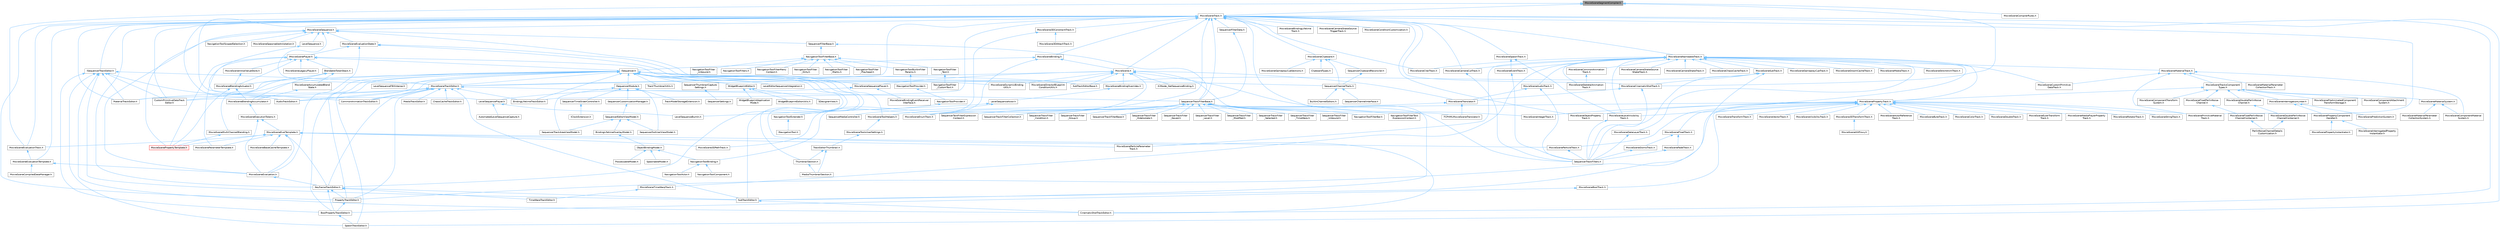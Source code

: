 digraph "MovieSceneSegmentCompiler.h"
{
 // INTERACTIVE_SVG=YES
 // LATEX_PDF_SIZE
  bgcolor="transparent";
  edge [fontname=Helvetica,fontsize=10,labelfontname=Helvetica,labelfontsize=10];
  node [fontname=Helvetica,fontsize=10,shape=box,height=0.2,width=0.4];
  Node1 [id="Node000001",label="MovieSceneSegmentCompiler.h",height=0.2,width=0.4,color="gray40", fillcolor="grey60", style="filled", fontcolor="black",tooltip=" "];
  Node1 -> Node2 [id="edge1_Node000001_Node000002",dir="back",color="steelblue1",style="solid",tooltip=" "];
  Node2 [id="Node000002",label="MovieSceneCinematicShotTrack.h",height=0.2,width=0.4,color="grey40", fillcolor="white", style="filled",URL="$d6/d21/MovieSceneCinematicShotTrack_8h.html",tooltip=" "];
  Node2 -> Node3 [id="edge2_Node000002_Node000003",dir="back",color="steelblue1",style="solid",tooltip=" "];
  Node3 [id="Node000003",label="MovieSceneTranslator.h",height=0.2,width=0.4,color="grey40", fillcolor="white", style="filled",URL="$d2/d49/MovieSceneTranslator_8h.html",tooltip=" "];
  Node3 -> Node4 [id="edge3_Node000003_Node000004",dir="back",color="steelblue1",style="solid",tooltip=" "];
  Node4 [id="Node000004",label="FCPXMLMovieSceneTranslator.h",height=0.2,width=0.4,color="grey40", fillcolor="white", style="filled",URL="$d2/d93/FCPXMLMovieSceneTranslator_8h.html",tooltip=" "];
  Node3 -> Node5 [id="edge4_Node000003_Node000005",dir="back",color="steelblue1",style="solid",tooltip=" "];
  Node5 [id="Node000005",label="MovieSceneToolHelpers.h",height=0.2,width=0.4,color="grey40", fillcolor="white", style="filled",URL="$d4/d0e/MovieSceneToolHelpers_8h.html",tooltip=" "];
  Node5 -> Node6 [id="edge5_Node000005_Node000006",dir="back",color="steelblue1",style="solid",tooltip=" "];
  Node6 [id="Node000006",label="MovieSceneToolsUserSettings.h",height=0.2,width=0.4,color="grey40", fillcolor="white", style="filled",URL="$d5/dab/MovieSceneToolsUserSettings_8h.html",tooltip=" "];
  Node6 -> Node7 [id="edge6_Node000006_Node000007",dir="back",color="steelblue1",style="solid",tooltip=" "];
  Node7 [id="Node000007",label="TrackEditorThumbnail.h",height=0.2,width=0.4,color="grey40", fillcolor="white", style="filled",URL="$d6/d44/TrackEditorThumbnail_8h.html",tooltip=" "];
  Node7 -> Node8 [id="edge7_Node000007_Node000008",dir="back",color="steelblue1",style="solid",tooltip=" "];
  Node8 [id="Node000008",label="MediaThumbnailSection.h",height=0.2,width=0.4,color="grey40", fillcolor="white", style="filled",URL="$d8/dfe/MediaThumbnailSection_8h.html",tooltip=" "];
  Node7 -> Node9 [id="edge8_Node000007_Node000009",dir="back",color="steelblue1",style="solid",tooltip=" "];
  Node9 [id="Node000009",label="ThumbnailSection.h",height=0.2,width=0.4,color="grey40", fillcolor="white", style="filled",URL="$de/daf/ThumbnailSection_8h.html",tooltip=" "];
  Node9 -> Node8 [id="edge9_Node000009_Node000008",dir="back",color="steelblue1",style="solid",tooltip=" "];
  Node2 -> Node10 [id="edge10_Node000002_Node000010",dir="back",color="steelblue1",style="solid",tooltip=" "];
  Node10 [id="Node000010",label="SequencerTrackFilters.h",height=0.2,width=0.4,color="grey40", fillcolor="white", style="filled",URL="$df/d72/SequencerTrackFilters_8h.html",tooltip=" "];
  Node1 -> Node11 [id="edge11_Node000001_Node000011",dir="back",color="steelblue1",style="solid",tooltip=" "];
  Node11 [id="Node000011",label="MovieSceneCompilerRules.h",height=0.2,width=0.4,color="grey40", fillcolor="white", style="filled",URL="$d0/d54/MovieSceneCompilerRules_8h.html",tooltip=" "];
  Node1 -> Node12 [id="edge12_Node000001_Node000012",dir="back",color="steelblue1",style="solid",tooltip=" "];
  Node12 [id="Node000012",label="MovieSceneEvaluationTrack.h",height=0.2,width=0.4,color="grey40", fillcolor="white", style="filled",URL="$d1/de1/MovieSceneEvaluationTrack_8h.html",tooltip=" "];
  Node12 -> Node13 [id="edge13_Node000012_Node000013",dir="back",color="steelblue1",style="solid",tooltip=" "];
  Node13 [id="Node000013",label="MovieSceneEvaluationTemplate.h",height=0.2,width=0.4,color="grey40", fillcolor="white", style="filled",URL="$d9/d34/MovieSceneEvaluationTemplate_8h.html",tooltip=" "];
  Node13 -> Node14 [id="edge14_Node000013_Node000014",dir="back",color="steelblue1",style="solid",tooltip=" "];
  Node14 [id="Node000014",label="MovieSceneCompiledDataManager.h",height=0.2,width=0.4,color="grey40", fillcolor="white", style="filled",URL="$d7/d59/MovieSceneCompiledDataManager_8h.html",tooltip=" "];
  Node13 -> Node15 [id="edge15_Node000013_Node000015",dir="back",color="steelblue1",style="solid",tooltip=" "];
  Node15 [id="Node000015",label="MovieSceneEvaluation.h",height=0.2,width=0.4,color="grey40", fillcolor="white", style="filled",URL="$dc/ded/MovieSceneEvaluation_8h.html",tooltip=" "];
  Node15 -> Node16 [id="edge16_Node000015_Node000016",dir="back",color="steelblue1",style="solid",tooltip=" "];
  Node16 [id="Node000016",label="KeyframeTrackEditor.h",height=0.2,width=0.4,color="grey40", fillcolor="white", style="filled",URL="$dd/d47/KeyframeTrackEditor_8h.html",tooltip=" "];
  Node16 -> Node17 [id="edge17_Node000016_Node000017",dir="back",color="steelblue1",style="solid",tooltip=" "];
  Node17 [id="Node000017",label="BoolPropertyTrackEditor.h",height=0.2,width=0.4,color="grey40", fillcolor="white", style="filled",URL="$db/d07/BoolPropertyTrackEditor_8h.html",tooltip=" "];
  Node17 -> Node18 [id="edge18_Node000017_Node000018",dir="back",color="steelblue1",style="solid",tooltip=" "];
  Node18 [id="Node000018",label="SpawnTrackEditor.h",height=0.2,width=0.4,color="grey40", fillcolor="white", style="filled",URL="$d5/dac/SpawnTrackEditor_8h.html",tooltip=" "];
  Node16 -> Node19 [id="edge19_Node000016_Node000019",dir="back",color="steelblue1",style="solid",tooltip=" "];
  Node19 [id="Node000019",label="PropertyTrackEditor.h",height=0.2,width=0.4,color="grey40", fillcolor="white", style="filled",URL="$da/d9a/PropertyTrackEditor_8h.html",tooltip=" "];
  Node19 -> Node17 [id="edge20_Node000019_Node000017",dir="back",color="steelblue1",style="solid",tooltip=" "];
  Node16 -> Node20 [id="edge21_Node000016_Node000020",dir="back",color="steelblue1",style="solid",tooltip=" "];
  Node20 [id="Node000020",label="SubTrackEditor.h",height=0.2,width=0.4,color="grey40", fillcolor="white", style="filled",URL="$d8/d5b/SubTrackEditor_8h.html",tooltip=" "];
  Node20 -> Node21 [id="edge22_Node000020_Node000021",dir="back",color="steelblue1",style="solid",tooltip=" "];
  Node21 [id="Node000021",label="CinematicShotTrackEditor.h",height=0.2,width=0.4,color="grey40", fillcolor="white", style="filled",URL="$d3/d0c/CinematicShotTrackEditor_8h.html",tooltip=" "];
  Node16 -> Node22 [id="edge23_Node000016_Node000022",dir="back",color="steelblue1",style="solid",tooltip=" "];
  Node22 [id="Node000022",label="TimeWarpTrackEditor.h",height=0.2,width=0.4,color="grey40", fillcolor="white", style="filled",URL="$dc/d2e/TimeWarpTrackEditor_8h.html",tooltip=" "];
  Node1 -> Node23 [id="edge24_Node000001_Node000023",dir="back",color="steelblue1",style="solid",tooltip=" "];
  Node23 [id="Node000023",label="MovieSceneTrack.h",height=0.2,width=0.4,color="grey40", fillcolor="white", style="filled",URL="$d6/db2/MovieSceneTrack_8h.html",tooltip=" "];
  Node23 -> Node24 [id="edge25_Node000023_Node000024",dir="back",color="steelblue1",style="solid",tooltip=" "];
  Node24 [id="Node000024",label="AudioTrackEditor.h",height=0.2,width=0.4,color="grey40", fillcolor="white", style="filled",URL="$dd/d96/AudioTrackEditor_8h.html",tooltip=" "];
  Node23 -> Node25 [id="edge26_Node000023_Node000025",dir="back",color="steelblue1",style="solid",tooltip=" "];
  Node25 [id="Node000025",label="BindingLifetimeTrackEditor.h",height=0.2,width=0.4,color="grey40", fillcolor="white", style="filled",URL="$db/d3c/BindingLifetimeTrackEditor_8h.html",tooltip=" "];
  Node23 -> Node21 [id="edge27_Node000023_Node000021",dir="back",color="steelblue1",style="solid",tooltip=" "];
  Node23 -> Node26 [id="edge28_Node000023_Node000026",dir="back",color="steelblue1",style="solid",tooltip=" "];
  Node26 [id="Node000026",label="CommonAnimationTrackEditor.h",height=0.2,width=0.4,color="grey40", fillcolor="white", style="filled",URL="$d9/d6e/CommonAnimationTrackEditor_8h.html",tooltip=" "];
  Node23 -> Node27 [id="edge29_Node000023_Node000027",dir="back",color="steelblue1",style="solid",tooltip=" "];
  Node27 [id="Node000027",label="CustomPrimitiveDataTrack\lEditor.h",height=0.2,width=0.4,color="grey40", fillcolor="white", style="filled",URL="$dc/d8f/CustomPrimitiveDataTrackEditor_8h.html",tooltip=" "];
  Node23 -> Node28 [id="edge30_Node000023_Node000028",dir="back",color="steelblue1",style="solid",tooltip=" "];
  Node28 [id="Node000028",label="ISequencerTrackEditor.h",height=0.2,width=0.4,color="grey40", fillcolor="white", style="filled",URL="$df/dca/ISequencerTrackEditor_8h.html",tooltip=" "];
  Node28 -> Node24 [id="edge31_Node000028_Node000024",dir="back",color="steelblue1",style="solid",tooltip=" "];
  Node28 -> Node17 [id="edge32_Node000028_Node000017",dir="back",color="steelblue1",style="solid",tooltip=" "];
  Node28 -> Node21 [id="edge33_Node000028_Node000021",dir="back",color="steelblue1",style="solid",tooltip=" "];
  Node28 -> Node27 [id="edge34_Node000028_Node000027",dir="back",color="steelblue1",style="solid",tooltip=" "];
  Node28 -> Node29 [id="edge35_Node000028_Node000029",dir="back",color="steelblue1",style="solid",tooltip=" "];
  Node29 [id="Node000029",label="MaterialTrackEditor.h",height=0.2,width=0.4,color="grey40", fillcolor="white", style="filled",URL="$d1/d9f/MaterialTrackEditor_8h.html",tooltip=" "];
  Node28 -> Node30 [id="edge36_Node000028_Node000030",dir="back",color="steelblue1",style="solid",tooltip=" "];
  Node30 [id="Node000030",label="MovieSceneTrackEditor.h",height=0.2,width=0.4,color="grey40", fillcolor="white", style="filled",URL="$db/d6c/MovieSceneTrackEditor_8h.html",tooltip=" "];
  Node30 -> Node24 [id="edge37_Node000030_Node000024",dir="back",color="steelblue1",style="solid",tooltip=" "];
  Node30 -> Node25 [id="edge38_Node000030_Node000025",dir="back",color="steelblue1",style="solid",tooltip=" "];
  Node30 -> Node31 [id="edge39_Node000030_Node000031",dir="back",color="steelblue1",style="solid",tooltip=" "];
  Node31 [id="Node000031",label="ChaosCacheTrackEditor.h",height=0.2,width=0.4,color="grey40", fillcolor="white", style="filled",URL="$db/d36/ChaosCacheTrackEditor_8h.html",tooltip=" "];
  Node30 -> Node26 [id="edge40_Node000030_Node000026",dir="back",color="steelblue1",style="solid",tooltip=" "];
  Node30 -> Node27 [id="edge41_Node000030_Node000027",dir="back",color="steelblue1",style="solid",tooltip=" "];
  Node30 -> Node16 [id="edge42_Node000030_Node000016",dir="back",color="steelblue1",style="solid",tooltip=" "];
  Node30 -> Node29 [id="edge43_Node000030_Node000029",dir="back",color="steelblue1",style="solid",tooltip=" "];
  Node30 -> Node32 [id="edge44_Node000030_Node000032",dir="back",color="steelblue1",style="solid",tooltip=" "];
  Node32 [id="Node000032",label="MediaTrackEditor.h",height=0.2,width=0.4,color="grey40", fillcolor="white", style="filled",URL="$d0/d41/MediaTrackEditor_8h.html",tooltip=" "];
  Node30 -> Node19 [id="edge45_Node000030_Node000019",dir="back",color="steelblue1",style="solid",tooltip=" "];
  Node30 -> Node33 [id="edge46_Node000030_Node000033",dir="back",color="steelblue1",style="solid",tooltip=" "];
  Node33 [id="Node000033",label="SequencerTrackFilterBase.h",height=0.2,width=0.4,color="grey40", fillcolor="white", style="filled",URL="$d8/def/Filters_2SequencerTrackFilterBase_8h.html",tooltip=" "];
  Node33 -> Node34 [id="edge47_Node000033_Node000034",dir="back",color="steelblue1",style="solid",tooltip=" "];
  Node34 [id="Node000034",label="NavigationToolFilterBar.h",height=0.2,width=0.4,color="grey40", fillcolor="white", style="filled",URL="$df/d14/NavigationToolFilterBar_8h.html",tooltip=" "];
  Node33 -> Node35 [id="edge48_Node000033_Node000035",dir="back",color="steelblue1",style="solid",tooltip=" "];
  Node35 [id="Node000035",label="NavigationToolFilterText\lExpressionContext.h",height=0.2,width=0.4,color="grey40", fillcolor="white", style="filled",URL="$d8/dd2/NavigationToolFilterTextExpressionContext_8h.html",tooltip=" "];
  Node33 -> Node36 [id="edge49_Node000033_Node000036",dir="back",color="steelblue1",style="solid",tooltip=" "];
  Node36 [id="Node000036",label="SequencerTextFilterExpression\lContext.h",height=0.2,width=0.4,color="grey40", fillcolor="white", style="filled",URL="$d0/d9f/SequencerTextFilterExpressionContext_8h.html",tooltip=" "];
  Node33 -> Node37 [id="edge50_Node000033_Node000037",dir="back",color="steelblue1",style="solid",tooltip=" "];
  Node37 [id="Node000037",label="SequencerTrackFilterBase.h",height=0.2,width=0.4,color="grey40", fillcolor="white", style="filled",URL="$d8/d4d/SequencerTrackFilterBase_8h.html",tooltip=" "];
  Node33 -> Node38 [id="edge51_Node000033_Node000038",dir="back",color="steelblue1",style="solid",tooltip=" "];
  Node38 [id="Node000038",label="SequencerTrackFilterCollection.h",height=0.2,width=0.4,color="grey40", fillcolor="white", style="filled",URL="$d8/de2/SequencerTrackFilterCollection_8h.html",tooltip=" "];
  Node33 -> Node39 [id="edge52_Node000033_Node000039",dir="back",color="steelblue1",style="solid",tooltip=" "];
  Node39 [id="Node000039",label="SequencerTrackFilter\l_Condition.h",height=0.2,width=0.4,color="grey40", fillcolor="white", style="filled",URL="$df/d17/SequencerTrackFilter__Condition_8h.html",tooltip=" "];
  Node33 -> Node40 [id="edge53_Node000033_Node000040",dir="back",color="steelblue1",style="solid",tooltip=" "];
  Node40 [id="Node000040",label="SequencerTrackFilter\l_Group.h",height=0.2,width=0.4,color="grey40", fillcolor="white", style="filled",URL="$da/dea/SequencerTrackFilter__Group_8h.html",tooltip=" "];
  Node33 -> Node41 [id="edge54_Node000033_Node000041",dir="back",color="steelblue1",style="solid",tooltip=" "];
  Node41 [id="Node000041",label="SequencerTrackFilter\l_HideIsolate.h",height=0.2,width=0.4,color="grey40", fillcolor="white", style="filled",URL="$d3/d55/SequencerTrackFilter__HideIsolate_8h.html",tooltip=" "];
  Node33 -> Node42 [id="edge55_Node000033_Node000042",dir="back",color="steelblue1",style="solid",tooltip=" "];
  Node42 [id="Node000042",label="SequencerTrackFilter\l_Keyed.h",height=0.2,width=0.4,color="grey40", fillcolor="white", style="filled",URL="$d4/d2d/SequencerTrackFilter__Keyed_8h.html",tooltip=" "];
  Node33 -> Node43 [id="edge56_Node000033_Node000043",dir="back",color="steelblue1",style="solid",tooltip=" "];
  Node43 [id="Node000043",label="SequencerTrackFilter\l_Level.h",height=0.2,width=0.4,color="grey40", fillcolor="white", style="filled",URL="$d2/d6c/SequencerTrackFilter__Level_8h.html",tooltip=" "];
  Node33 -> Node44 [id="edge57_Node000033_Node000044",dir="back",color="steelblue1",style="solid",tooltip=" "];
  Node44 [id="Node000044",label="SequencerTrackFilter\l_Modified.h",height=0.2,width=0.4,color="grey40", fillcolor="white", style="filled",URL="$d0/dd9/SequencerTrackFilter__Modified_8h.html",tooltip=" "];
  Node33 -> Node45 [id="edge58_Node000033_Node000045",dir="back",color="steelblue1",style="solid",tooltip=" "];
  Node45 [id="Node000045",label="SequencerTrackFilter\l_Selected.h",height=0.2,width=0.4,color="grey40", fillcolor="white", style="filled",URL="$dc/d54/SequencerTrackFilter__Selected_8h.html",tooltip=" "];
  Node33 -> Node46 [id="edge59_Node000033_Node000046",dir="back",color="steelblue1",style="solid",tooltip=" "];
  Node46 [id="Node000046",label="SequencerTrackFilter\l_TimeWarp.h",height=0.2,width=0.4,color="grey40", fillcolor="white", style="filled",URL="$d6/dd0/SequencerTrackFilter__TimeWarp_8h.html",tooltip=" "];
  Node33 -> Node47 [id="edge60_Node000033_Node000047",dir="back",color="steelblue1",style="solid",tooltip=" "];
  Node47 [id="Node000047",label="SequencerTrackFilter\l_Unbound.h",height=0.2,width=0.4,color="grey40", fillcolor="white", style="filled",URL="$d0/dd1/SequencerTrackFilter__Unbound_8h.html",tooltip=" "];
  Node33 -> Node10 [id="edge61_Node000033_Node000010",dir="back",color="steelblue1",style="solid",tooltip=" "];
  Node30 -> Node20 [id="edge62_Node000030_Node000020",dir="back",color="steelblue1",style="solid",tooltip=" "];
  Node28 -> Node18 [id="edge63_Node000028_Node000018",dir="back",color="steelblue1",style="solid",tooltip=" "];
  Node28 -> Node20 [id="edge64_Node000028_Node000020",dir="back",color="steelblue1",style="solid",tooltip=" "];
  Node23 -> Node16 [id="edge65_Node000023_Node000016",dir="back",color="steelblue1",style="solid",tooltip=" "];
  Node23 -> Node29 [id="edge66_Node000023_Node000029",dir="back",color="steelblue1",style="solid",tooltip=" "];
  Node23 -> Node48 [id="edge67_Node000023_Node000048",dir="back",color="steelblue1",style="solid",tooltip=" "];
  Node48 [id="Node000048",label="MovieScene.h",height=0.2,width=0.4,color="grey40", fillcolor="white", style="filled",URL="$df/da9/MovieScene_8h.html",tooltip=" "];
  Node48 -> Node4 [id="edge68_Node000048_Node000004",dir="back",color="steelblue1",style="solid",tooltip=" "];
  Node48 -> Node49 [id="edge69_Node000048_Node000049",dir="back",color="steelblue1",style="solid",tooltip=" "];
  Node49 [id="Node000049",label="K2Node_GetSequenceBinding.h",height=0.2,width=0.4,color="grey40", fillcolor="white", style="filled",URL="$dc/d62/K2Node__GetSequenceBinding_8h.html",tooltip=" "];
  Node48 -> Node50 [id="edge70_Node000048_Node000050",dir="back",color="steelblue1",style="solid",tooltip=" "];
  Node50 [id="Node000050",label="MovieSceneBindingOverrides.h",height=0.2,width=0.4,color="grey40", fillcolor="white", style="filled",URL="$d4/d8c/MovieSceneBindingOverrides_8h.html",tooltip=" "];
  Node50 -> Node51 [id="edge71_Node000050_Node000051",dir="back",color="steelblue1",style="solid",tooltip=" "];
  Node51 [id="Node000051",label="LevelSequenceActor.h",height=0.2,width=0.4,color="grey40", fillcolor="white", style="filled",URL="$dd/d4d/LevelSequenceActor_8h.html",tooltip=" "];
  Node51 -> Node52 [id="edge72_Node000051_Node000052",dir="back",color="steelblue1",style="solid",tooltip=" "];
  Node52 [id="Node000052",label="LevelSequenceBurnIn.h",height=0.2,width=0.4,color="grey40", fillcolor="white", style="filled",URL="$d2/d6b/LevelSequenceBurnIn_8h.html",tooltip=" "];
  Node51 -> Node53 [id="edge73_Node000051_Node000053",dir="back",color="steelblue1",style="solid",tooltip=" "];
  Node53 [id="Node000053",label="SequenceMediaController.h",height=0.2,width=0.4,color="grey40", fillcolor="white", style="filled",URL="$de/d88/SequenceMediaController_8h.html",tooltip=" "];
  Node48 -> Node54 [id="edge74_Node000048_Node000054",dir="back",color="steelblue1",style="solid",tooltip=" "];
  Node54 [id="Node000054",label="MovieSceneDirectorBlueprint\lConditionUtils.h",height=0.2,width=0.4,color="grey40", fillcolor="white", style="filled",URL="$d4/d8a/MovieSceneDirectorBlueprintConditionUtils_8h.html",tooltip=" "];
  Node48 -> Node55 [id="edge75_Node000048_Node000055",dir="back",color="steelblue1",style="solid",tooltip=" "];
  Node55 [id="Node000055",label="MovieSceneDynamicBinding\lUtils.h",height=0.2,width=0.4,color="grey40", fillcolor="white", style="filled",URL="$df/dce/MovieSceneDynamicBindingUtils_8h.html",tooltip=" "];
  Node48 -> Node56 [id="edge76_Node000048_Node000056",dir="back",color="steelblue1",style="solid",tooltip=" "];
  Node56 [id="Node000056",label="MovieSceneEnumTrack.h",height=0.2,width=0.4,color="grey40", fillcolor="white", style="filled",URL="$d6/d95/MovieSceneEnumTrack_8h.html",tooltip=" "];
  Node48 -> Node57 [id="edge77_Node000048_Node000057",dir="back",color="steelblue1",style="solid",tooltip=" "];
  Node57 [id="Node000057",label="MovieSceneIntegerTrack.h",height=0.2,width=0.4,color="grey40", fillcolor="white", style="filled",URL="$d9/d1a/MovieSceneIntegerTrack_8h.html",tooltip=" "];
  Node48 -> Node58 [id="edge78_Node000048_Node000058",dir="back",color="steelblue1",style="solid",tooltip=" "];
  Node58 [id="Node000058",label="MovieSceneSequencePlayer.h",height=0.2,width=0.4,color="grey40", fillcolor="white", style="filled",URL="$d3/d08/MovieSceneSequencePlayer_8h.html",tooltip=" "];
  Node58 -> Node59 [id="edge79_Node000058_Node000059",dir="back",color="steelblue1",style="solid",tooltip=" "];
  Node59 [id="Node000059",label="LevelSequencePlayer.h",height=0.2,width=0.4,color="grey40", fillcolor="white", style="filled",URL="$d0/d5e/LevelSequencePlayer_8h.html",tooltip=" "];
  Node59 -> Node60 [id="edge80_Node000059_Node000060",dir="back",color="steelblue1",style="solid",tooltip=" "];
  Node60 [id="Node000060",label="AutomatedLevelSequenceCapture.h",height=0.2,width=0.4,color="grey40", fillcolor="white", style="filled",URL="$d4/d3e/AutomatedLevelSequenceCapture_8h.html",tooltip=" "];
  Node59 -> Node52 [id="edge81_Node000059_Node000052",dir="back",color="steelblue1",style="solid",tooltip=" "];
  Node58 -> Node61 [id="edge82_Node000058_Node000061",dir="back",color="steelblue1",style="solid",tooltip=" "];
  Node61 [id="Node000061",label="MovieSceneBindingEventReceiver\lInterface.h",height=0.2,width=0.4,color="grey40", fillcolor="white", style="filled",URL="$df/d39/MovieSceneBindingEventReceiverInterface_8h.html",tooltip=" "];
  Node48 -> Node30 [id="edge83_Node000048_Node000030",dir="back",color="steelblue1",style="solid",tooltip=" "];
  Node48 -> Node3 [id="edge84_Node000048_Node000003",dir="back",color="steelblue1",style="solid",tooltip=" "];
  Node48 -> Node62 [id="edge85_Node000048_Node000062",dir="back",color="steelblue1",style="solid",tooltip=" "];
  Node62 [id="Node000062",label="SubTrackEditorBase.h",height=0.2,width=0.4,color="grey40", fillcolor="white", style="filled",URL="$db/d33/SubTrackEditorBase_8h.html",tooltip=" "];
  Node23 -> Node63 [id="edge86_Node000023_Node000063",dir="back",color="steelblue1",style="solid",tooltip=" "];
  Node63 [id="Node000063",label="MovieScene3DConstraintTrack.h",height=0.2,width=0.4,color="grey40", fillcolor="white", style="filled",URL="$d7/d73/MovieScene3DConstraintTrack_8h.html",tooltip=" "];
  Node63 -> Node64 [id="edge87_Node000063_Node000064",dir="back",color="steelblue1",style="solid",tooltip=" "];
  Node64 [id="Node000064",label="MovieScene3DAttachTrack.h",height=0.2,width=0.4,color="grey40", fillcolor="white", style="filled",URL="$d2/d53/MovieScene3DAttachTrack_8h.html",tooltip=" "];
  Node63 -> Node65 [id="edge88_Node000063_Node000065",dir="back",color="steelblue1",style="solid",tooltip=" "];
  Node65 [id="Node000065",label="MovieScene3DPathTrack.h",height=0.2,width=0.4,color="grey40", fillcolor="white", style="filled",URL="$d3/d57/MovieScene3DPathTrack_8h.html",tooltip=" "];
  Node23 -> Node66 [id="edge89_Node000023_Node000066",dir="back",color="steelblue1",style="solid",tooltip=" "];
  Node66 [id="Node000066",label="MovieSceneBinding.h",height=0.2,width=0.4,color="grey40", fillcolor="white", style="filled",URL="$db/dc8/MovieSceneBinding_8h.html",tooltip=" "];
  Node66 -> Node67 [id="edge90_Node000066_Node000067",dir="back",color="steelblue1",style="solid",tooltip=" "];
  Node67 [id="Node000067",label="ISequencer.h",height=0.2,width=0.4,color="grey40", fillcolor="white", style="filled",URL="$d7/d1d/ISequencer_8h.html",tooltip=" "];
  Node67 -> Node24 [id="edge91_Node000067_Node000024",dir="back",color="steelblue1",style="solid",tooltip=" "];
  Node67 -> Node25 [id="edge92_Node000067_Node000025",dir="back",color="steelblue1",style="solid",tooltip=" "];
  Node67 -> Node17 [id="edge93_Node000067_Node000017",dir="back",color="steelblue1",style="solid",tooltip=" "];
  Node67 -> Node21 [id="edge94_Node000067_Node000021",dir="back",color="steelblue1",style="solid",tooltip=" "];
  Node67 -> Node26 [id="edge95_Node000067_Node000026",dir="back",color="steelblue1",style="solid",tooltip=" "];
  Node67 -> Node27 [id="edge96_Node000067_Node000027",dir="back",color="steelblue1",style="solid",tooltip=" "];
  Node67 -> Node68 [id="edge97_Node000067_Node000068",dir="back",color="steelblue1",style="solid",tooltip=" "];
  Node68 [id="Node000068",label="ISequencerModule.h",height=0.2,width=0.4,color="grey40", fillcolor="white", style="filled",URL="$d7/d3b/ISequencerModule_8h.html",tooltip=" "];
  Node68 -> Node69 [id="edge98_Node000068_Node000069",dir="back",color="steelblue1",style="solid",tooltip=" "];
  Node69 [id="Node000069",label="SequencerCustomizationManager.h",height=0.2,width=0.4,color="grey40", fillcolor="white", style="filled",URL="$dd/dea/SequencerCustomizationManager_8h.html",tooltip=" "];
  Node69 -> Node70 [id="edge99_Node000069_Node000070",dir="back",color="steelblue1",style="solid",tooltip=" "];
  Node70 [id="Node000070",label="SequencerEditorViewModel.h",height=0.2,width=0.4,color="grey40", fillcolor="white", style="filled",URL="$da/d57/SequencerEditorViewModel_8h.html",tooltip=" "];
  Node70 -> Node71 [id="edge100_Node000070_Node000071",dir="back",color="steelblue1",style="solid",tooltip=" "];
  Node71 [id="Node000071",label="BindingLifetimeOverlayModel.h",height=0.2,width=0.4,color="grey40", fillcolor="white", style="filled",URL="$d2/d69/BindingLifetimeOverlayModel_8h.html",tooltip=" "];
  Node71 -> Node72 [id="edge101_Node000071_Node000072",dir="back",color="steelblue1",style="solid",tooltip=" "];
  Node72 [id="Node000072",label="ObjectBindingModel.h",height=0.2,width=0.4,color="grey40", fillcolor="white", style="filled",URL="$de/dbc/ObjectBindingModel_8h.html",tooltip=" "];
  Node72 -> Node73 [id="edge102_Node000072_Node000073",dir="back",color="steelblue1",style="solid",tooltip=" "];
  Node73 [id="Node000073",label="NavigationToolBinding.h",height=0.2,width=0.4,color="grey40", fillcolor="white", style="filled",URL="$d0/db5/NavigationToolBinding_8h.html",tooltip=" "];
  Node73 -> Node74 [id="edge103_Node000073_Node000074",dir="back",color="steelblue1",style="solid",tooltip=" "];
  Node74 [id="Node000074",label="NavigationToolActor.h",height=0.2,width=0.4,color="grey40", fillcolor="white", style="filled",URL="$d6/da8/NavigationToolActor_8h.html",tooltip=" "];
  Node73 -> Node75 [id="edge104_Node000073_Node000075",dir="back",color="steelblue1",style="solid",tooltip=" "];
  Node75 [id="Node000075",label="NavigationToolComponent.h",height=0.2,width=0.4,color="grey40", fillcolor="white", style="filled",URL="$d7/dfc/NavigationToolComponent_8h.html",tooltip=" "];
  Node72 -> Node76 [id="edge105_Node000072_Node000076",dir="back",color="steelblue1",style="solid",tooltip=" "];
  Node76 [id="Node000076",label="PossessableModel.h",height=0.2,width=0.4,color="grey40", fillcolor="white", style="filled",URL="$d5/d01/PossessableModel_8h.html",tooltip=" "];
  Node72 -> Node77 [id="edge106_Node000072_Node000077",dir="back",color="steelblue1",style="solid",tooltip=" "];
  Node77 [id="Node000077",label="SpawnableModel.h",height=0.2,width=0.4,color="grey40", fillcolor="white", style="filled",URL="$d0/dd5/SpawnableModel_8h.html",tooltip=" "];
  Node70 -> Node78 [id="edge107_Node000070_Node000078",dir="back",color="steelblue1",style="solid",tooltip=" "];
  Node78 [id="Node000078",label="SequencerOutlinerViewModel.h",height=0.2,width=0.4,color="grey40", fillcolor="white", style="filled",URL="$da/d12/SequencerOutlinerViewModel_8h.html",tooltip=" "];
  Node70 -> Node79 [id="edge108_Node000070_Node000079",dir="back",color="steelblue1",style="solid",tooltip=" "];
  Node79 [id="Node000079",label="SequencerTrackAreaViewModel.h",height=0.2,width=0.4,color="grey40", fillcolor="white", style="filled",URL="$d9/dd2/SequencerTrackAreaViewModel_8h.html",tooltip=" "];
  Node68 -> Node78 [id="edge109_Node000068_Node000078",dir="back",color="steelblue1",style="solid",tooltip=" "];
  Node68 -> Node80 [id="edge110_Node000068_Node000080",dir="back",color="steelblue1",style="solid",tooltip=" "];
  Node80 [id="Node000080",label="SequencerTimeSliderController.h",height=0.2,width=0.4,color="grey40", fillcolor="white", style="filled",URL="$d3/d54/SequencerTimeSliderController_8h.html",tooltip=" "];
  Node80 -> Node81 [id="edge111_Node000080_Node000081",dir="back",color="steelblue1",style="solid",tooltip=" "];
  Node81 [id="Node000081",label="IClockExtension.h",height=0.2,width=0.4,color="grey40", fillcolor="white", style="filled",URL="$d1/d52/IClockExtension_8h.html",tooltip=" "];
  Node68 -> Node79 [id="edge112_Node000068_Node000079",dir="back",color="steelblue1",style="solid",tooltip=" "];
  Node68 -> Node82 [id="edge113_Node000068_Node000082",dir="back",color="steelblue1",style="solid",tooltip=" "];
  Node82 [id="Node000082",label="TrackModelStorageExtension.h",height=0.2,width=0.4,color="grey40", fillcolor="white", style="filled",URL="$d8/d98/TrackModelStorageExtension_8h.html",tooltip=" "];
  Node67 -> Node16 [id="edge114_Node000067_Node000016",dir="back",color="steelblue1",style="solid",tooltip=" "];
  Node67 -> Node83 [id="edge115_Node000067_Node000083",dir="back",color="steelblue1",style="solid",tooltip=" "];
  Node83 [id="Node000083",label="LevelEditorSequencerIntegration.h",height=0.2,width=0.4,color="grey40", fillcolor="white", style="filled",URL="$d5/d15/LevelEditorSequencerIntegration_8h.html",tooltip=" "];
  Node67 -> Node84 [id="edge116_Node000067_Node000084",dir="back",color="steelblue1",style="solid",tooltip=" "];
  Node84 [id="Node000084",label="LevelSequenceFBXInterop.h",height=0.2,width=0.4,color="grey40", fillcolor="white", style="filled",URL="$d7/d4f/LevelSequenceFBXInterop_8h.html",tooltip=" "];
  Node67 -> Node29 [id="edge117_Node000067_Node000029",dir="back",color="steelblue1",style="solid",tooltip=" "];
  Node67 -> Node5 [id="edge118_Node000067_Node000005",dir="back",color="steelblue1",style="solid",tooltip=" "];
  Node67 -> Node30 [id="edge119_Node000067_Node000030",dir="back",color="steelblue1",style="solid",tooltip=" "];
  Node67 -> Node19 [id="edge120_Node000067_Node000019",dir="back",color="steelblue1",style="solid",tooltip=" "];
  Node67 -> Node85 [id="edge121_Node000067_Node000085",dir="back",color="steelblue1",style="solid",tooltip=" "];
  Node85 [id="Node000085",label="SequencerChannelTraits.h",height=0.2,width=0.4,color="grey40", fillcolor="white", style="filled",URL="$d6/db9/SequencerChannelTraits_8h.html",tooltip=" "];
  Node85 -> Node86 [id="edge122_Node000085_Node000086",dir="back",color="steelblue1",style="solid",tooltip=" "];
  Node86 [id="Node000086",label="BuiltInChannelEditors.h",height=0.2,width=0.4,color="grey40", fillcolor="white", style="filled",URL="$df/daf/BuiltInChannelEditors_8h.html",tooltip=" "];
  Node85 -> Node87 [id="edge123_Node000085_Node000087",dir="back",color="steelblue1",style="solid",tooltip=" "];
  Node87 [id="Node000087",label="SequencerChannelInterface.h",height=0.2,width=0.4,color="grey40", fillcolor="white", style="filled",URL="$da/d51/SequencerChannelInterface_8h.html",tooltip=" "];
  Node67 -> Node88 [id="edge124_Node000067_Node000088",dir="back",color="steelblue1",style="solid",tooltip=" "];
  Node88 [id="Node000088",label="SequencerThumbnailCapture\lSettings.h",height=0.2,width=0.4,color="grey40", fillcolor="white", style="filled",URL="$de/d05/SequencerThumbnailCaptureSettings_8h.html",tooltip=" "];
  Node88 -> Node89 [id="edge125_Node000088_Node000089",dir="back",color="steelblue1",style="solid",tooltip=" "];
  Node89 [id="Node000089",label="SequencerSettings.h",height=0.2,width=0.4,color="grey40", fillcolor="white", style="filled",URL="$d1/d46/SequencerSettings_8h.html",tooltip=" "];
  Node67 -> Node18 [id="edge126_Node000067_Node000018",dir="back",color="steelblue1",style="solid",tooltip=" "];
  Node67 -> Node20 [id="edge127_Node000067_Node000020",dir="back",color="steelblue1",style="solid",tooltip=" "];
  Node67 -> Node62 [id="edge128_Node000067_Node000062",dir="back",color="steelblue1",style="solid",tooltip=" "];
  Node67 -> Node9 [id="edge129_Node000067_Node000009",dir="back",color="steelblue1",style="solid",tooltip=" "];
  Node67 -> Node90 [id="edge130_Node000067_Node000090",dir="back",color="steelblue1",style="solid",tooltip=" "];
  Node90 [id="Node000090",label="TrackThumbnailUtils.h",height=0.2,width=0.4,color="grey40", fillcolor="white", style="filled",URL="$dc/df4/TrackThumbnailUtils_8h.html",tooltip=" "];
  Node67 -> Node91 [id="edge131_Node000067_Node000091",dir="back",color="steelblue1",style="solid",tooltip=" "];
  Node91 [id="Node000091",label="WidgetBlueprintEditor.h",height=0.2,width=0.4,color="grey40", fillcolor="white", style="filled",URL="$d6/d04/WidgetBlueprintEditor_8h.html",tooltip=" "];
  Node91 -> Node92 [id="edge132_Node000091_Node000092",dir="back",color="steelblue1",style="solid",tooltip=" "];
  Node92 [id="Node000092",label="SDesignerView.h",height=0.2,width=0.4,color="grey40", fillcolor="white", style="filled",URL="$d2/d14/SDesignerView_8h.html",tooltip=" "];
  Node91 -> Node93 [id="edge133_Node000091_Node000093",dir="back",color="steelblue1",style="solid",tooltip=" "];
  Node93 [id="Node000093",label="WidgetBlueprintApplication\lMode.h",height=0.2,width=0.4,color="grey40", fillcolor="white", style="filled",URL="$d3/d40/WidgetBlueprintApplicationMode_8h.html",tooltip=" "];
  Node91 -> Node94 [id="edge134_Node000091_Node000094",dir="back",color="steelblue1",style="solid",tooltip=" "];
  Node94 [id="Node000094",label="WidgetBlueprintEditorUtils.h",height=0.2,width=0.4,color="grey40", fillcolor="white", style="filled",URL="$d9/df7/WidgetBlueprintEditorUtils_8h.html",tooltip=" "];
  Node66 -> Node48 [id="edge135_Node000066_Node000048",dir="back",color="steelblue1",style="solid",tooltip=" "];
  Node66 -> Node73 [id="edge136_Node000066_Node000073",dir="back",color="steelblue1",style="solid",tooltip=" "];
  Node23 -> Node95 [id="edge137_Node000023_Node000095",dir="back",color="steelblue1",style="solid",tooltip=" "];
  Node95 [id="Node000095",label="MovieSceneBindingLifetime\lTrack.h",height=0.2,width=0.4,color="grey40", fillcolor="white", style="filled",URL="$d8/d77/MovieSceneBindingLifetimeTrack_8h.html",tooltip=" "];
  Node23 -> Node96 [id="edge138_Node000023_Node000096",dir="back",color="steelblue1",style="solid",tooltip=" "];
  Node96 [id="Node000096",label="MovieSceneCVarTrack.h",height=0.2,width=0.4,color="grey40", fillcolor="white", style="filled",URL="$d7/ddc/MovieSceneCVarTrack_8h.html",tooltip=" "];
  Node23 -> Node97 [id="edge139_Node000023_Node000097",dir="back",color="steelblue1",style="solid",tooltip=" "];
  Node97 [id="Node000097",label="MovieSceneCameraCutTrack.h",height=0.2,width=0.4,color="grey40", fillcolor="white", style="filled",URL="$d8/dbd/MovieSceneCameraCutTrack_8h.html",tooltip=" "];
  Node97 -> Node10 [id="edge140_Node000097_Node000010",dir="back",color="steelblue1",style="solid",tooltip=" "];
  Node23 -> Node98 [id="edge141_Node000023_Node000098",dir="back",color="steelblue1",style="solid",tooltip=" "];
  Node98 [id="Node000098",label="MovieSceneCameraShakeSource\lTriggerTrack.h",height=0.2,width=0.4,color="grey40", fillcolor="white", style="filled",URL="$d6/d3d/MovieSceneCameraShakeSourceTriggerTrack_8h.html",tooltip=" "];
  Node23 -> Node2 [id="edge142_Node000023_Node000002",dir="back",color="steelblue1",style="solid",tooltip=" "];
  Node23 -> Node99 [id="edge143_Node000023_Node000099",dir="back",color="steelblue1",style="solid",tooltip=" "];
  Node99 [id="Node000099",label="MovieSceneClipboard.h",height=0.2,width=0.4,color="grey40", fillcolor="white", style="filled",URL="$d4/dc7/MovieSceneClipboard_8h.html",tooltip=" "];
  Node99 -> Node100 [id="edge144_Node000099_Node000100",dir="back",color="steelblue1",style="solid",tooltip=" "];
  Node100 [id="Node000100",label="ClipboardTypes.h",height=0.2,width=0.4,color="grey40", fillcolor="white", style="filled",URL="$d2/dc6/ClipboardTypes_8h.html",tooltip=" "];
  Node99 -> Node101 [id="edge145_Node000099_Node000101",dir="back",color="steelblue1",style="solid",tooltip=" "];
  Node101 [id="Node000101",label="MovieSceneGameplayCueSections.h",height=0.2,width=0.4,color="grey40", fillcolor="white", style="filled",URL="$df/ded/MovieSceneGameplayCueSections_8h.html",tooltip=" "];
  Node99 -> Node85 [id="edge146_Node000099_Node000085",dir="back",color="steelblue1",style="solid",tooltip=" "];
  Node99 -> Node102 [id="edge147_Node000099_Node000102",dir="back",color="steelblue1",style="solid",tooltip=" "];
  Node102 [id="Node000102",label="SequencerClipboardReconciler.h",height=0.2,width=0.4,color="grey40", fillcolor="white", style="filled",URL="$d4/d9b/SequencerClipboardReconciler_8h.html",tooltip=" "];
  Node102 -> Node85 [id="edge148_Node000102_Node000085",dir="back",color="steelblue1",style="solid",tooltip=" "];
  Node23 -> Node103 [id="edge149_Node000023_Node000103",dir="back",color="steelblue1",style="solid",tooltip=" "];
  Node103 [id="Node000103",label="MovieSceneConditionCustomization.h",height=0.2,width=0.4,color="grey40", fillcolor="white", style="filled",URL="$db/d7d/MovieSceneConditionCustomization_8h.html",tooltip=" "];
  Node23 -> Node56 [id="edge150_Node000023_Node000056",dir="back",color="steelblue1",style="solid",tooltip=" "];
  Node23 -> Node13 [id="edge151_Node000023_Node000013",dir="back",color="steelblue1",style="solid",tooltip=" "];
  Node23 -> Node12 [id="edge152_Node000023_Node000012",dir="back",color="steelblue1",style="solid",tooltip=" "];
  Node23 -> Node104 [id="edge153_Node000023_Node000104",dir="back",color="steelblue1",style="solid",tooltip=" "];
  Node104 [id="Node000104",label="MovieSceneNameableTrack.h",height=0.2,width=0.4,color="grey40", fillcolor="white", style="filled",URL="$df/db3/MovieSceneNameableTrack_8h.html",tooltip=" "];
  Node104 -> Node105 [id="edge154_Node000104_Node000105",dir="back",color="steelblue1",style="solid",tooltip=" "];
  Node105 [id="Node000105",label="MovieSceneAudioTrack.h",height=0.2,width=0.4,color="grey40", fillcolor="white", style="filled",URL="$df/dc9/MovieSceneAudioTrack_8h.html",tooltip=" "];
  Node105 -> Node3 [id="edge155_Node000105_Node000003",dir="back",color="steelblue1",style="solid",tooltip=" "];
  Node105 -> Node10 [id="edge156_Node000105_Node000010",dir="back",color="steelblue1",style="solid",tooltip=" "];
  Node104 -> Node96 [id="edge157_Node000104_Node000096",dir="back",color="steelblue1",style="solid",tooltip=" "];
  Node104 -> Node97 [id="edge158_Node000104_Node000097",dir="back",color="steelblue1",style="solid",tooltip=" "];
  Node104 -> Node106 [id="edge159_Node000104_Node000106",dir="back",color="steelblue1",style="solid",tooltip=" "];
  Node106 [id="Node000106",label="MovieSceneCameraShakeSource\lShakeTrack.h",height=0.2,width=0.4,color="grey40", fillcolor="white", style="filled",URL="$da/d54/MovieSceneCameraShakeSourceShakeTrack_8h.html",tooltip=" "];
  Node104 -> Node107 [id="edge160_Node000104_Node000107",dir="back",color="steelblue1",style="solid",tooltip=" "];
  Node107 [id="Node000107",label="MovieSceneCameraShakeTrack.h",height=0.2,width=0.4,color="grey40", fillcolor="white", style="filled",URL="$d8/d91/MovieSceneCameraShakeTrack_8h.html",tooltip=" "];
  Node104 -> Node108 [id="edge161_Node000104_Node000108",dir="back",color="steelblue1",style="solid",tooltip=" "];
  Node108 [id="Node000108",label="MovieSceneChaosCacheTrack.h",height=0.2,width=0.4,color="grey40", fillcolor="white", style="filled",URL="$d8/d65/MovieSceneChaosCacheTrack_8h.html",tooltip=" "];
  Node104 -> Node109 [id="edge162_Node000104_Node000109",dir="back",color="steelblue1",style="solid",tooltip=" "];
  Node109 [id="Node000109",label="MovieSceneCommonAnimation\lTrack.h",height=0.2,width=0.4,color="grey40", fillcolor="white", style="filled",URL="$dd/d8e/MovieSceneCommonAnimationTrack_8h.html",tooltip=" "];
  Node109 -> Node110 [id="edge163_Node000109_Node000110",dir="back",color="steelblue1",style="solid",tooltip=" "];
  Node110 [id="Node000110",label="MovieSceneSkeletalAnimation\lTrack.h",height=0.2,width=0.4,color="grey40", fillcolor="white", style="filled",URL="$d1/dcb/MovieSceneSkeletalAnimationTrack_8h.html",tooltip=" "];
  Node104 -> Node111 [id="edge164_Node000104_Node000111",dir="back",color="steelblue1",style="solid",tooltip=" "];
  Node111 [id="Node000111",label="MovieSceneCustomPrimitive\lDataTrack.h",height=0.2,width=0.4,color="grey40", fillcolor="white", style="filled",URL="$db/d39/MovieSceneCustomPrimitiveDataTrack_8h.html",tooltip=" "];
  Node104 -> Node112 [id="edge165_Node000104_Node000112",dir="back",color="steelblue1",style="solid",tooltip=" "];
  Node112 [id="Node000112",label="MovieSceneDataLayerTrack.h",height=0.2,width=0.4,color="grey40", fillcolor="white", style="filled",URL="$df/da0/MovieSceneDataLayerTrack_8h.html",tooltip=" "];
  Node112 -> Node10 [id="edge166_Node000112_Node000010",dir="back",color="steelblue1",style="solid",tooltip=" "];
  Node104 -> Node113 [id="edge167_Node000104_Node000113",dir="back",color="steelblue1",style="solid",tooltip=" "];
  Node113 [id="Node000113",label="MovieSceneEventTrack.h",height=0.2,width=0.4,color="grey40", fillcolor="white", style="filled",URL="$d3/d79/MovieSceneEventTrack_8h.html",tooltip=" "];
  Node113 -> Node10 [id="edge168_Node000113_Node000010",dir="back",color="steelblue1",style="solid",tooltip=" "];
  Node104 -> Node114 [id="edge169_Node000104_Node000114",dir="back",color="steelblue1",style="solid",tooltip=" "];
  Node114 [id="Node000114",label="MovieSceneGameplayCueTrack.h",height=0.2,width=0.4,color="grey40", fillcolor="white", style="filled",URL="$d8/d37/MovieSceneGameplayCueTrack_8h.html",tooltip=" "];
  Node104 -> Node115 [id="edge170_Node000104_Node000115",dir="back",color="steelblue1",style="solid",tooltip=" "];
  Node115 [id="Node000115",label="MovieSceneGroomCacheTrack.h",height=0.2,width=0.4,color="grey40", fillcolor="white", style="filled",URL="$d3/d53/MovieSceneGroomCacheTrack_8h.html",tooltip=" "];
  Node104 -> Node116 [id="edge171_Node000104_Node000116",dir="back",color="steelblue1",style="solid",tooltip=" "];
  Node116 [id="Node000116",label="MovieSceneLevelVisibility\lTrack.h",height=0.2,width=0.4,color="grey40", fillcolor="white", style="filled",URL="$d8/dae/MovieSceneLevelVisibilityTrack_8h.html",tooltip=" "];
  Node116 -> Node10 [id="edge172_Node000116_Node000010",dir="back",color="steelblue1",style="solid",tooltip=" "];
  Node104 -> Node117 [id="edge173_Node000104_Node000117",dir="back",color="steelblue1",style="solid",tooltip=" "];
  Node117 [id="Node000117",label="MovieSceneMaterialTrack.h",height=0.2,width=0.4,color="grey40", fillcolor="white", style="filled",URL="$d8/d92/MovieSceneMaterialTrack_8h.html",tooltip=" "];
  Node117 -> Node118 [id="edge174_Node000117_Node000118",dir="back",color="steelblue1",style="solid",tooltip=" "];
  Node118 [id="Node000118",label="MovieSceneComponentMaterial\lSystem.h",height=0.2,width=0.4,color="grey40", fillcolor="white", style="filled",URL="$d7/d7c/MovieSceneComponentMaterialSystem_8h.html",tooltip=" "];
  Node117 -> Node111 [id="edge175_Node000117_Node000111",dir="back",color="steelblue1",style="solid",tooltip=" "];
  Node117 -> Node119 [id="edge176_Node000117_Node000119",dir="back",color="steelblue1",style="solid",tooltip=" "];
  Node119 [id="Node000119",label="MovieSceneMaterialParameter\lCollectionTrack.h",height=0.2,width=0.4,color="grey40", fillcolor="white", style="filled",URL="$d7/dc8/MovieSceneMaterialParameterCollectionTrack_8h.html",tooltip=" "];
  Node117 -> Node120 [id="edge177_Node000117_Node000120",dir="back",color="steelblue1",style="solid",tooltip=" "];
  Node120 [id="Node000120",label="MovieScenePrimitiveMaterial\lTrack.h",height=0.2,width=0.4,color="grey40", fillcolor="white", style="filled",URL="$dc/dc4/MovieScenePrimitiveMaterialTrack_8h.html",tooltip=" "];
  Node117 -> Node121 [id="edge178_Node000117_Node000121",dir="back",color="steelblue1",style="solid",tooltip=" "];
  Node121 [id="Node000121",label="MovieSceneTracksComponent\lTypes.h",height=0.2,width=0.4,color="grey40", fillcolor="white", style="filled",URL="$d5/d6a/MovieSceneTracksComponentTypes_8h.html",tooltip=" "];
  Node121 -> Node122 [id="edge179_Node000121_Node000122",dir="back",color="steelblue1",style="solid",tooltip=" "];
  Node122 [id="Node000122",label="MovieSceneComponentAttachment\lSystem.h",height=0.2,width=0.4,color="grey40", fillcolor="white", style="filled",URL="$d9/db3/MovieSceneComponentAttachmentSystem_8h.html",tooltip=" "];
  Node121 -> Node123 [id="edge180_Node000121_Node000123",dir="back",color="steelblue1",style="solid",tooltip=" "];
  Node123 [id="Node000123",label="MovieSceneComponentTransform\lSystem.h",height=0.2,width=0.4,color="grey40", fillcolor="white", style="filled",URL="$d1/d3e/MovieSceneComponentTransformSystem_8h.html",tooltip=" "];
  Node121 -> Node124 [id="edge181_Node000121_Node000124",dir="back",color="steelblue1",style="solid",tooltip=" "];
  Node124 [id="Node000124",label="MovieSceneDoublePerlinNoise\lChannel.h",height=0.2,width=0.4,color="grey40", fillcolor="white", style="filled",URL="$d9/d50/MovieSceneDoublePerlinNoiseChannel_8h.html",tooltip=" "];
  Node124 -> Node125 [id="edge182_Node000124_Node000125",dir="back",color="steelblue1",style="solid",tooltip=" "];
  Node125 [id="Node000125",label="MovieSceneDoublePerlinNoise\lChannelContainer.h",height=0.2,width=0.4,color="grey40", fillcolor="white", style="filled",URL="$de/dae/MovieSceneDoublePerlinNoiseChannelContainer_8h.html",tooltip=" "];
  Node125 -> Node126 [id="edge183_Node000125_Node000126",dir="back",color="steelblue1",style="solid",tooltip=" "];
  Node126 [id="Node000126",label="PerlinNoiseChannelDetails\lCustomization.h",height=0.2,width=0.4,color="grey40", fillcolor="white", style="filled",URL="$d6/df3/PerlinNoiseChannelDetailsCustomization_8h.html",tooltip=" "];
  Node121 -> Node127 [id="edge184_Node000121_Node000127",dir="back",color="steelblue1",style="solid",tooltip=" "];
  Node127 [id="Node000127",label="MovieSceneFloatPerlinNoise\lChannel.h",height=0.2,width=0.4,color="grey40", fillcolor="white", style="filled",URL="$d2/d9d/MovieSceneFloatPerlinNoiseChannel_8h.html",tooltip=" "];
  Node127 -> Node128 [id="edge185_Node000127_Node000128",dir="back",color="steelblue1",style="solid",tooltip=" "];
  Node128 [id="Node000128",label="MovieSceneFloatPerlinNoise\lChannelContainer.h",height=0.2,width=0.4,color="grey40", fillcolor="white", style="filled",URL="$d6/dcb/MovieSceneFloatPerlinNoiseChannelContainer_8h.html",tooltip=" "];
  Node128 -> Node126 [id="edge186_Node000128_Node000126",dir="back",color="steelblue1",style="solid",tooltip=" "];
  Node121 -> Node129 [id="edge187_Node000121_Node000129",dir="back",color="steelblue1",style="solid",tooltip=" "];
  Node129 [id="Node000129",label="MovieSceneInterrogationLinker.h",height=0.2,width=0.4,color="grey40", fillcolor="white", style="filled",URL="$d9/d6a/MovieSceneInterrogationLinker_8h.html",tooltip=" "];
  Node129 -> Node130 [id="edge188_Node000129_Node000130",dir="back",color="steelblue1",style="solid",tooltip=" "];
  Node130 [id="Node000130",label="MovieScenePredictionSystem.h",height=0.2,width=0.4,color="grey40", fillcolor="white", style="filled",URL="$dc/d7f/MovieScenePredictionSystem_8h.html",tooltip=" "];
  Node129 -> Node131 [id="edge189_Node000129_Node000131",dir="back",color="steelblue1",style="solid",tooltip=" "];
  Node131 [id="Node000131",label="MovieScenePropertyComponent\lHandler.h",height=0.2,width=0.4,color="grey40", fillcolor="white", style="filled",URL="$d1/d1c/MovieScenePropertyComponentHandler_8h.html",tooltip=" "];
  Node131 -> Node132 [id="edge190_Node000131_Node000132",dir="back",color="steelblue1",style="solid",tooltip=" "];
  Node132 [id="Node000132",label="MovieSceneInterrogatedProperty\lInstantiator.h",height=0.2,width=0.4,color="grey40", fillcolor="white", style="filled",URL="$df/d43/MovieSceneInterrogatedPropertyInstantiator_8h.html",tooltip=" "];
  Node131 -> Node133 [id="edge191_Node000131_Node000133",dir="back",color="steelblue1",style="solid",tooltip=" "];
  Node133 [id="Node000133",label="MovieScenePropertyInstantiator.h",height=0.2,width=0.4,color="grey40", fillcolor="white", style="filled",URL="$d2/ddc/MovieScenePropertyInstantiator_8h.html",tooltip=" "];
  Node121 -> Node134 [id="edge192_Node000121_Node000134",dir="back",color="steelblue1",style="solid",tooltip=" "];
  Node134 [id="Node000134",label="MovieSceneMaterialSystem.h",height=0.2,width=0.4,color="grey40", fillcolor="white", style="filled",URL="$d2/d2f/MovieSceneMaterialSystem_8h.html",tooltip=" "];
  Node134 -> Node118 [id="edge193_Node000134_Node000118",dir="back",color="steelblue1",style="solid",tooltip=" "];
  Node134 -> Node135 [id="edge194_Node000134_Node000135",dir="back",color="steelblue1",style="solid",tooltip=" "];
  Node135 [id="Node000135",label="MovieSceneMaterialParameter\lCollectionSystem.h",height=0.2,width=0.4,color="grey40", fillcolor="white", style="filled",URL="$d4/d18/MovieSceneMaterialParameterCollectionSystem_8h.html",tooltip=" "];
  Node121 -> Node136 [id="edge195_Node000121_Node000136",dir="back",color="steelblue1",style="solid",tooltip=" "];
  Node136 [id="Node000136",label="MovieScenePreAnimatedComponent\lTransformStorage.h",height=0.2,width=0.4,color="grey40", fillcolor="white", style="filled",URL="$d9/d84/MovieScenePreAnimatedComponentTransformStorage_8h.html",tooltip=" "];
  Node121 -> Node137 [id="edge196_Node000121_Node000137",dir="back",color="steelblue1",style="solid",tooltip=" "];
  Node137 [id="Node000137",label="MovieScenePropertyTrack.h",height=0.2,width=0.4,color="grey40", fillcolor="white", style="filled",URL="$da/d0c/MovieScenePropertyTrack_8h.html",tooltip=" "];
  Node137 -> Node138 [id="edge197_Node000137_Node000138",dir="back",color="steelblue1",style="solid",tooltip=" "];
  Node138 [id="Node000138",label="MovieScene3DTransformTrack.h",height=0.2,width=0.4,color="grey40", fillcolor="white", style="filled",URL="$d9/d06/MovieScene3DTransformTrack_8h.html",tooltip=" "];
  Node138 -> Node139 [id="edge198_Node000138_Node000139",dir="back",color="steelblue1",style="solid",tooltip=" "];
  Node139 [id="Node000139",label="MovieSceneHitProxy.h",height=0.2,width=0.4,color="grey40", fillcolor="white", style="filled",URL="$d0/d01/MovieSceneHitProxy_8h.html",tooltip=" "];
  Node137 -> Node140 [id="edge199_Node000137_Node000140",dir="back",color="steelblue1",style="solid",tooltip=" "];
  Node140 [id="Node000140",label="MovieSceneActorReference\lTrack.h",height=0.2,width=0.4,color="grey40", fillcolor="white", style="filled",URL="$d9/d9b/MovieSceneActorReferenceTrack_8h.html",tooltip=" "];
  Node137 -> Node141 [id="edge200_Node000137_Node000141",dir="back",color="steelblue1",style="solid",tooltip=" "];
  Node141 [id="Node000141",label="MovieSceneBoolTrack.h",height=0.2,width=0.4,color="grey40", fillcolor="white", style="filled",URL="$d7/ddf/MovieSceneBoolTrack_8h.html",tooltip=" "];
  Node141 -> Node17 [id="edge201_Node000141_Node000017",dir="back",color="steelblue1",style="solid",tooltip=" "];
  Node137 -> Node142 [id="edge202_Node000137_Node000142",dir="back",color="steelblue1",style="solid",tooltip=" "];
  Node142 [id="Node000142",label="MovieSceneByteTrack.h",height=0.2,width=0.4,color="grey40", fillcolor="white", style="filled",URL="$dc/d79/MovieSceneByteTrack_8h.html",tooltip=" "];
  Node137 -> Node143 [id="edge203_Node000137_Node000143",dir="back",color="steelblue1",style="solid",tooltip=" "];
  Node143 [id="Node000143",label="MovieSceneColorTrack.h",height=0.2,width=0.4,color="grey40", fillcolor="white", style="filled",URL="$d8/df9/MovieSceneColorTrack_8h.html",tooltip=" "];
  Node137 -> Node144 [id="edge204_Node000137_Node000144",dir="back",color="steelblue1",style="solid",tooltip=" "];
  Node144 [id="Node000144",label="MovieSceneDoubleTrack.h",height=0.2,width=0.4,color="grey40", fillcolor="white", style="filled",URL="$de/d31/MovieSceneDoubleTrack_8h.html",tooltip=" "];
  Node137 -> Node56 [id="edge205_Node000137_Node000056",dir="back",color="steelblue1",style="solid",tooltip=" "];
  Node137 -> Node145 [id="edge206_Node000137_Node000145",dir="back",color="steelblue1",style="solid",tooltip=" "];
  Node145 [id="Node000145",label="MovieSceneEulerTransform\lTrack.h",height=0.2,width=0.4,color="grey40", fillcolor="white", style="filled",URL="$d7/d3a/MovieSceneEulerTransformTrack_8h.html",tooltip=" "];
  Node137 -> Node146 [id="edge207_Node000137_Node000146",dir="back",color="steelblue1",style="solid",tooltip=" "];
  Node146 [id="Node000146",label="MovieSceneFloatTrack.h",height=0.2,width=0.4,color="grey40", fillcolor="white", style="filled",URL="$dc/d88/MovieSceneFloatTrack_8h.html",tooltip=" "];
  Node146 -> Node147 [id="edge208_Node000146_Node000147",dir="back",color="steelblue1",style="solid",tooltip=" "];
  Node147 [id="Node000147",label="MovieSceneFadeTrack.h",height=0.2,width=0.4,color="grey40", fillcolor="white", style="filled",URL="$d3/dd6/MovieSceneFadeTrack_8h.html",tooltip=" "];
  Node147 -> Node10 [id="edge209_Node000147_Node000010",dir="back",color="steelblue1",style="solid",tooltip=" "];
  Node146 -> Node148 [id="edge210_Node000146_Node000148",dir="back",color="steelblue1",style="solid",tooltip=" "];
  Node148 [id="Node000148",label="MovieSceneSlomoTrack.h",height=0.2,width=0.4,color="grey40", fillcolor="white", style="filled",URL="$d3/d88/MovieSceneSlomoTrack_8h.html",tooltip=" "];
  Node148 -> Node10 [id="edge211_Node000148_Node000010",dir="back",color="steelblue1",style="solid",tooltip=" "];
  Node137 -> Node57 [id="edge212_Node000137_Node000057",dir="back",color="steelblue1",style="solid",tooltip=" "];
  Node137 -> Node116 [id="edge213_Node000137_Node000116",dir="back",color="steelblue1",style="solid",tooltip=" "];
  Node137 -> Node149 [id="edge214_Node000137_Node000149",dir="back",color="steelblue1",style="solid",tooltip=" "];
  Node149 [id="Node000149",label="MovieSceneMediaPlayerProperty\lTrack.h",height=0.2,width=0.4,color="grey40", fillcolor="white", style="filled",URL="$d4/da1/MovieSceneMediaPlayerPropertyTrack_8h.html",tooltip=" "];
  Node137 -> Node150 [id="edge215_Node000137_Node000150",dir="back",color="steelblue1",style="solid",tooltip=" "];
  Node150 [id="Node000150",label="MovieSceneObjectProperty\lTrack.h",height=0.2,width=0.4,color="grey40", fillcolor="white", style="filled",URL="$dc/da9/MovieSceneObjectPropertyTrack_8h.html",tooltip=" "];
  Node137 -> Node120 [id="edge216_Node000137_Node000120",dir="back",color="steelblue1",style="solid",tooltip=" "];
  Node137 -> Node151 [id="edge217_Node000137_Node000151",dir="back",color="steelblue1",style="solid",tooltip=" "];
  Node151 [id="Node000151",label="MovieSceneRotatorTrack.h",height=0.2,width=0.4,color="grey40", fillcolor="white", style="filled",URL="$d3/d8f/MovieSceneRotatorTrack_8h.html",tooltip=" "];
  Node137 -> Node152 [id="edge218_Node000137_Node000152",dir="back",color="steelblue1",style="solid",tooltip=" "];
  Node152 [id="Node000152",label="MovieSceneStringTrack.h",height=0.2,width=0.4,color="grey40", fillcolor="white", style="filled",URL="$dd/d54/MovieSceneStringTrack_8h.html",tooltip=" "];
  Node137 -> Node153 [id="edge219_Node000137_Node000153",dir="back",color="steelblue1",style="solid",tooltip=" "];
  Node153 [id="Node000153",label="MovieSceneTransformTrack.h",height=0.2,width=0.4,color="grey40", fillcolor="white", style="filled",URL="$df/d57/MovieSceneTransformTrack_8h.html",tooltip=" "];
  Node137 -> Node154 [id="edge220_Node000137_Node000154",dir="back",color="steelblue1",style="solid",tooltip=" "];
  Node154 [id="Node000154",label="MovieSceneVectorTrack.h",height=0.2,width=0.4,color="grey40", fillcolor="white", style="filled",URL="$d8/d5e/MovieSceneVectorTrack_8h.html",tooltip=" "];
  Node137 -> Node155 [id="edge221_Node000137_Node000155",dir="back",color="steelblue1",style="solid",tooltip=" "];
  Node155 [id="Node000155",label="MovieSceneVisibilityTrack.h",height=0.2,width=0.4,color="grey40", fillcolor="white", style="filled",URL="$dd/d5e/MovieSceneVisibilityTrack_8h.html",tooltip=" "];
  Node137 -> Node19 [id="edge222_Node000137_Node000019",dir="back",color="steelblue1",style="solid",tooltip=" "];
  Node104 -> Node156 [id="edge223_Node000104_Node000156",dir="back",color="steelblue1",style="solid",tooltip=" "];
  Node156 [id="Node000156",label="MovieSceneMediaTrack.h",height=0.2,width=0.4,color="grey40", fillcolor="white", style="filled",URL="$da/d47/MovieSceneMediaTrack_8h.html",tooltip=" "];
  Node104 -> Node157 [id="edge224_Node000104_Node000157",dir="back",color="steelblue1",style="solid",tooltip=" "];
  Node157 [id="Node000157",label="MovieSceneParticleParameter\lTrack.h",height=0.2,width=0.4,color="grey40", fillcolor="white", style="filled",URL="$d2/d09/MovieSceneParticleParameterTrack_8h.html",tooltip=" "];
  Node104 -> Node158 [id="edge225_Node000104_Node000158",dir="back",color="steelblue1",style="solid",tooltip=" "];
  Node158 [id="Node000158",label="MovieSceneParticleTrack.h",height=0.2,width=0.4,color="grey40", fillcolor="white", style="filled",URL="$dd/dba/MovieSceneParticleTrack_8h.html",tooltip=" "];
  Node158 -> Node10 [id="edge226_Node000158_Node000010",dir="back",color="steelblue1",style="solid",tooltip=" "];
  Node104 -> Node137 [id="edge227_Node000104_Node000137",dir="back",color="steelblue1",style="solid",tooltip=" "];
  Node104 -> Node110 [id="edge228_Node000104_Node000110",dir="back",color="steelblue1",style="solid",tooltip=" "];
  Node104 -> Node159 [id="edge229_Node000104_Node000159",dir="back",color="steelblue1",style="solid",tooltip=" "];
  Node159 [id="Node000159",label="MovieSceneStitchAnimTrack.h",height=0.2,width=0.4,color="grey40", fillcolor="white", style="filled",URL="$d3/d17/MovieSceneStitchAnimTrack_8h.html",tooltip=" "];
  Node104 -> Node160 [id="edge230_Node000104_Node000160",dir="back",color="steelblue1",style="solid",tooltip=" "];
  Node160 [id="Node000160",label="MovieSceneSubTrack.h",height=0.2,width=0.4,color="grey40", fillcolor="white", style="filled",URL="$d8/dbb/MovieSceneSubTrack_8h.html",tooltip=" "];
  Node160 -> Node2 [id="edge231_Node000160_Node000002",dir="back",color="steelblue1",style="solid",tooltip=" "];
  Node160 -> Node10 [id="edge232_Node000160_Node000010",dir="back",color="steelblue1",style="solid",tooltip=" "];
  Node160 -> Node20 [id="edge233_Node000160_Node000020",dir="back",color="steelblue1",style="solid",tooltip=" "];
  Node160 -> Node62 [id="edge234_Node000160_Node000062",dir="back",color="steelblue1",style="solid",tooltip=" "];
  Node104 -> Node161 [id="edge235_Node000104_Node000161",dir="back",color="steelblue1",style="solid",tooltip=" "];
  Node161 [id="Node000161",label="MovieSceneTimeWarpTrack.h",height=0.2,width=0.4,color="grey40", fillcolor="white", style="filled",URL="$d0/d27/MovieSceneTimeWarpTrack_8h.html",tooltip=" "];
  Node161 -> Node22 [id="edge236_Node000161_Node000022",dir="back",color="steelblue1",style="solid",tooltip=" "];
  Node23 -> Node150 [id="edge237_Node000023_Node000150",dir="back",color="steelblue1",style="solid",tooltip=" "];
  Node23 -> Node120 [id="edge238_Node000023_Node000120",dir="back",color="steelblue1",style="solid",tooltip=" "];
  Node23 -> Node162 [id="edge239_Node000023_Node000162",dir="back",color="steelblue1",style="solid",tooltip=" "];
  Node162 [id="Node000162",label="MovieSceneSequence.h",height=0.2,width=0.4,color="grey40", fillcolor="white", style="filled",URL="$d6/dca/MovieSceneSequence_8h.html",tooltip=" "];
  Node162 -> Node163 [id="edge240_Node000162_Node000163",dir="back",color="steelblue1",style="solid",tooltip=" "];
  Node163 [id="Node000163",label="LevelSequence.h",height=0.2,width=0.4,color="grey40", fillcolor="white", style="filled",URL="$de/d1c/LevelSequence_8h.html",tooltip=" "];
  Node163 -> Node59 [id="edge241_Node000163_Node000059",dir="back",color="steelblue1",style="solid",tooltip=" "];
  Node162 -> Node15 [id="edge242_Node000162_Node000015",dir="back",color="steelblue1",style="solid",tooltip=" "];
  Node162 -> Node164 [id="edge243_Node000162_Node000164",dir="back",color="steelblue1",style="solid",tooltip=" "];
  Node164 [id="Node000164",label="MovieSceneEvaluationState.h",height=0.2,width=0.4,color="grey40", fillcolor="white", style="filled",URL="$d4/d20/MovieSceneEvaluationState_8h.html",tooltip=" "];
  Node164 -> Node165 [id="edge244_Node000164_Node000165",dir="back",color="steelblue1",style="solid",tooltip=" "];
  Node165 [id="Node000165",label="IMovieScenePlayer.h",height=0.2,width=0.4,color="grey40", fillcolor="white", style="filled",URL="$d3/d25/IMovieScenePlayer_8h.html",tooltip=" "];
  Node165 -> Node166 [id="edge245_Node000165_Node000166",dir="back",color="steelblue1",style="solid",tooltip=" "];
  Node166 [id="Node000166",label="BlendableTokenStack.h",height=0.2,width=0.4,color="grey40", fillcolor="white", style="filled",URL="$de/d3e/BlendableTokenStack_8h.html",tooltip=" "];
  Node166 -> Node167 [id="edge246_Node000166_Node000167",dir="back",color="steelblue1",style="solid",tooltip=" "];
  Node167 [id="Node000167",label="MovieSceneAccumulatedBlend\lState.h",height=0.2,width=0.4,color="grey40", fillcolor="white", style="filled",URL="$d6/d13/MovieSceneAccumulatedBlendState_8h.html",tooltip=" "];
  Node167 -> Node168 [id="edge247_Node000167_Node000168",dir="back",color="steelblue1",style="solid",tooltip=" "];
  Node168 [id="Node000168",label="MovieSceneBlendingAccumulator.h",height=0.2,width=0.4,color="grey40", fillcolor="white", style="filled",URL="$db/dc1/MovieSceneBlendingAccumulator_8h.html",tooltip=" "];
  Node168 -> Node169 [id="edge248_Node000168_Node000169",dir="back",color="steelblue1",style="solid",tooltip=" "];
  Node169 [id="Node000169",label="MovieSceneExecutionTokens.h",height=0.2,width=0.4,color="grey40", fillcolor="white", style="filled",URL="$d7/dd2/MovieSceneExecutionTokens_8h.html",tooltip=" "];
  Node169 -> Node170 [id="edge249_Node000169_Node000170",dir="back",color="steelblue1",style="solid",tooltip=" "];
  Node170 [id="Node000170",label="MovieSceneEvalTemplate.h",height=0.2,width=0.4,color="grey40", fillcolor="white", style="filled",URL="$d2/d6c/MovieSceneEvalTemplate_8h.html",tooltip=" "];
  Node170 -> Node16 [id="edge250_Node000170_Node000016",dir="back",color="steelblue1",style="solid",tooltip=" "];
  Node170 -> Node65 [id="edge251_Node000170_Node000065",dir="back",color="steelblue1",style="solid",tooltip=" "];
  Node170 -> Node171 [id="edge252_Node000170_Node000171",dir="back",color="steelblue1",style="solid",tooltip=" "];
  Node171 [id="Node000171",label="MovieSceneBaseCacheTemplate.h",height=0.2,width=0.4,color="grey40", fillcolor="white", style="filled",URL="$da/d0b/MovieSceneBaseCacheTemplate_8h.html",tooltip=" "];
  Node170 -> Node15 [id="edge253_Node000170_Node000015",dir="back",color="steelblue1",style="solid",tooltip=" "];
  Node170 -> Node12 [id="edge254_Node000170_Node000012",dir="back",color="steelblue1",style="solid",tooltip=" "];
  Node170 -> Node172 [id="edge255_Node000170_Node000172",dir="back",color="steelblue1",style="solid",tooltip=" "];
  Node172 [id="Node000172",label="MovieSceneParameterTemplate.h",height=0.2,width=0.4,color="grey40", fillcolor="white", style="filled",URL="$d9/df3/MovieSceneParameterTemplate_8h.html",tooltip=" "];
  Node170 -> Node157 [id="edge256_Node000170_Node000157",dir="back",color="steelblue1",style="solid",tooltip=" "];
  Node170 -> Node158 [id="edge257_Node000170_Node000158",dir="back",color="steelblue1",style="solid",tooltip=" "];
  Node170 -> Node173 [id="edge258_Node000170_Node000173",dir="back",color="steelblue1",style="solid",tooltip=" "];
  Node173 [id="Node000173",label="MovieScenePropertyTemplate.h",height=0.2,width=0.4,color="red", fillcolor="#FFF0F0", style="filled",URL="$d9/d24/MovieScenePropertyTemplate_8h.html",tooltip=" "];
  Node169 -> Node15 [id="edge259_Node000169_Node000015",dir="back",color="steelblue1",style="solid",tooltip=" "];
  Node166 -> Node168 [id="edge260_Node000166_Node000168",dir="back",color="steelblue1",style="solid",tooltip=" "];
  Node166 -> Node175 [id="edge261_Node000166_Node000175",dir="back",color="steelblue1",style="solid",tooltip=" "];
  Node175 [id="Node000175",label="MovieSceneBlendingActuator.h",height=0.2,width=0.4,color="grey40", fillcolor="white", style="filled",URL="$d8/d5a/MovieSceneBlendingActuator_8h.html",tooltip=" "];
  Node175 -> Node168 [id="edge262_Node000175_Node000168",dir="back",color="steelblue1",style="solid",tooltip=" "];
  Node175 -> Node173 [id="edge263_Node000175_Node000173",dir="back",color="steelblue1",style="solid",tooltip=" "];
  Node166 -> Node176 [id="edge264_Node000166_Node000176",dir="back",color="steelblue1",style="solid",tooltip=" "];
  Node176 [id="Node000176",label="MovieSceneMultiChannelBlending.h",height=0.2,width=0.4,color="grey40", fillcolor="white", style="filled",URL="$d7/d5d/MovieSceneMultiChannelBlending_8h.html",tooltip=" "];
  Node176 -> Node173 [id="edge265_Node000176_Node000173",dir="back",color="steelblue1",style="solid",tooltip=" "];
  Node165 -> Node67 [id="edge266_Node000165_Node000067",dir="back",color="steelblue1",style="solid",tooltip=" "];
  Node165 -> Node175 [id="edge267_Node000165_Node000175",dir="back",color="steelblue1",style="solid",tooltip=" "];
  Node165 -> Node177 [id="edge268_Node000165_Node000177",dir="back",color="steelblue1",style="solid",tooltip=" "];
  Node177 [id="Node000177",label="MovieSceneInitialValueStore.h",height=0.2,width=0.4,color="grey40", fillcolor="white", style="filled",URL="$db/dc0/MovieSceneInitialValueStore_8h.html",tooltip=" "];
  Node177 -> Node175 [id="edge269_Node000177_Node000175",dir="back",color="steelblue1",style="solid",tooltip=" "];
  Node165 -> Node178 [id="edge270_Node000165_Node000178",dir="back",color="steelblue1",style="solid",tooltip=" "];
  Node178 [id="Node000178",label="MovieSceneLegacyPlayer.h",height=0.2,width=0.4,color="grey40", fillcolor="white", style="filled",URL="$d7/dfb/MovieSceneLegacyPlayer_8h.html",tooltip=" "];
  Node165 -> Node172 [id="edge271_Node000165_Node000172",dir="back",color="steelblue1",style="solid",tooltip=" "];
  Node165 -> Node173 [id="edge272_Node000165_Node000173",dir="back",color="steelblue1",style="solid",tooltip=" "];
  Node165 -> Node58 [id="edge273_Node000165_Node000058",dir="back",color="steelblue1",style="solid",tooltip=" "];
  Node164 -> Node54 [id="edge274_Node000164_Node000054",dir="back",color="steelblue1",style="solid",tooltip=" "];
  Node164 -> Node55 [id="edge275_Node000164_Node000055",dir="back",color="steelblue1",style="solid",tooltip=" "];
  Node164 -> Node15 [id="edge276_Node000164_Node000015",dir="back",color="steelblue1",style="solid",tooltip=" "];
  Node162 -> Node173 [id="edge277_Node000162_Node000173",dir="back",color="steelblue1",style="solid",tooltip=" "];
  Node162 -> Node179 [id="edge278_Node000162_Node000179",dir="back",color="steelblue1",style="solid",tooltip=" "];
  Node179 [id="Node000179",label="MovieSceneSpawnableAnnotation.h",height=0.2,width=0.4,color="grey40", fillcolor="white", style="filled",URL="$d4/db8/MovieSceneSpawnableAnnotation_8h.html",tooltip=" "];
  Node162 -> Node30 [id="edge279_Node000162_Node000030",dir="back",color="steelblue1",style="solid",tooltip=" "];
  Node162 -> Node180 [id="edge280_Node000162_Node000180",dir="back",color="steelblue1",style="solid",tooltip=" "];
  Node180 [id="Node000180",label="NavigationToolScopedSelection.h",height=0.2,width=0.4,color="grey40", fillcolor="white", style="filled",URL="$d2/d02/NavigationToolScopedSelection_8h.html",tooltip=" "];
  Node162 -> Node181 [id="edge281_Node000162_Node000181",dir="back",color="steelblue1",style="solid",tooltip=" "];
  Node181 [id="Node000181",label="SequencerFilterBase.h",height=0.2,width=0.4,color="grey40", fillcolor="white", style="filled",URL="$d6/d57/SequencerFilterBase_8h.html",tooltip=" "];
  Node181 -> Node182 [id="edge282_Node000181_Node000182",dir="back",color="steelblue1",style="solid",tooltip=" "];
  Node182 [id="Node000182",label="NavigationToolFilterBase.h",height=0.2,width=0.4,color="grey40", fillcolor="white", style="filled",URL="$d6/d34/NavigationToolFilterBase_8h.html",tooltip=" "];
  Node182 -> Node183 [id="edge283_Node000182_Node000183",dir="back",color="steelblue1",style="solid",tooltip=" "];
  Node183 [id="Node000183",label="NavigationToolBuiltInFilter\lParams.h",height=0.2,width=0.4,color="grey40", fillcolor="white", style="filled",URL="$da/d7f/NavigationToolBuiltInFilterParams_8h.html",tooltip=" "];
  Node183 -> Node184 [id="edge284_Node000183_Node000184",dir="back",color="steelblue1",style="solid",tooltip=" "];
  Node184 [id="Node000184",label="INavigationToolProvider.h",height=0.2,width=0.4,color="grey40", fillcolor="white", style="filled",URL="$d0/d2b/INavigationToolProvider_8h.html",tooltip=" "];
  Node184 -> Node185 [id="edge285_Node000184_Node000185",dir="back",color="steelblue1",style="solid",tooltip=" "];
  Node185 [id="Node000185",label="NavigationToolProvider.h",height=0.2,width=0.4,color="grey40", fillcolor="white", style="filled",URL="$d9/db0/NavigationToolProvider_8h.html",tooltip=" "];
  Node185 -> Node186 [id="edge286_Node000185_Node000186",dir="back",color="steelblue1",style="solid",tooltip=" "];
  Node186 [id="Node000186",label="NavigationToolExtender.h",height=0.2,width=0.4,color="grey40", fillcolor="white", style="filled",URL="$d6/dbe/NavigationToolExtender_8h.html",tooltip=" "];
  Node186 -> Node187 [id="edge287_Node000186_Node000187",dir="back",color="steelblue1",style="solid",tooltip=" "];
  Node187 [id="Node000187",label="INavigationTool.h",height=0.2,width=0.4,color="grey40", fillcolor="white", style="filled",URL="$df/d66/INavigationTool_8h.html",tooltip=" "];
  Node182 -> Node188 [id="edge288_Node000182_Node000188",dir="back",color="steelblue1",style="solid",tooltip=" "];
  Node188 [id="Node000188",label="NavigationToolFilterMenu\lContext.h",height=0.2,width=0.4,color="grey40", fillcolor="white", style="filled",URL="$d3/d52/NavigationToolFilterMenuContext_8h.html",tooltip=" "];
  Node182 -> Node189 [id="edge289_Node000182_Node000189",dir="back",color="steelblue1",style="solid",tooltip=" "];
  Node189 [id="Node000189",label="NavigationToolFilter\l_Dirty.h",height=0.2,width=0.4,color="grey40", fillcolor="white", style="filled",URL="$d9/df7/NavigationToolFilter__Dirty_8h.html",tooltip=" "];
  Node182 -> Node190 [id="edge290_Node000182_Node000190",dir="back",color="steelblue1",style="solid",tooltip=" "];
  Node190 [id="Node000190",label="NavigationToolFilter\l_Marks.h",height=0.2,width=0.4,color="grey40", fillcolor="white", style="filled",URL="$db/d15/NavigationToolFilter__Marks_8h.html",tooltip=" "];
  Node182 -> Node191 [id="edge291_Node000182_Node000191",dir="back",color="steelblue1",style="solid",tooltip=" "];
  Node191 [id="Node000191",label="NavigationToolFilter\l_Playhead.h",height=0.2,width=0.4,color="grey40", fillcolor="white", style="filled",URL="$df/da2/NavigationToolFilter__Playhead_8h.html",tooltip=" "];
  Node182 -> Node192 [id="edge292_Node000182_Node000192",dir="back",color="steelblue1",style="solid",tooltip=" "];
  Node192 [id="Node000192",label="NavigationToolFilter\l_Text.h",height=0.2,width=0.4,color="grey40", fillcolor="white", style="filled",URL="$d2/db8/NavigationToolFilter__Text_8h.html",tooltip=" "];
  Node192 -> Node193 [id="edge293_Node000192_Node000193",dir="back",color="steelblue1",style="solid",tooltip=" "];
  Node193 [id="Node000193",label="NavigationToolFilter\l_CustomText.h",height=0.2,width=0.4,color="grey40", fillcolor="white", style="filled",URL="$d5/d4b/NavigationToolFilter__CustomText_8h.html",tooltip=" "];
  Node182 -> Node194 [id="edge294_Node000182_Node000194",dir="back",color="steelblue1",style="solid",tooltip=" "];
  Node194 [id="Node000194",label="NavigationToolFilter\l_Unbound.h",height=0.2,width=0.4,color="grey40", fillcolor="white", style="filled",URL="$df/da4/NavigationToolFilter__Unbound_8h.html",tooltip=" "];
  Node182 -> Node195 [id="edge295_Node000182_Node000195",dir="back",color="steelblue1",style="solid",tooltip=" "];
  Node195 [id="Node000195",label="NavigationToolFilters.h",height=0.2,width=0.4,color="grey40", fillcolor="white", style="filled",URL="$db/dbd/NavigationToolFilters_8h.html",tooltip=" "];
  Node181 -> Node33 [id="edge296_Node000181_Node000033",dir="back",color="steelblue1",style="solid",tooltip=" "];
  Node162 -> Node62 [id="edge297_Node000162_Node000062",dir="back",color="steelblue1",style="solid",tooltip=" "];
  Node23 -> Node196 [id="edge298_Node000023_Node000196",dir="back",color="steelblue1",style="solid",tooltip=" "];
  Node196 [id="Node000196",label="MovieSceneSpawnTrack.h",height=0.2,width=0.4,color="grey40", fillcolor="white", style="filled",URL="$d3/d03/MovieSceneSpawnTrack_8h.html",tooltip=" "];
  Node196 -> Node113 [id="edge299_Node000196_Node000113",dir="back",color="steelblue1",style="solid",tooltip=" "];
  Node196 -> Node116 [id="edge300_Node000196_Node000116",dir="back",color="steelblue1",style="solid",tooltip=" "];
  Node23 -> Node30 [id="edge301_Node000023_Node000030",dir="back",color="steelblue1",style="solid",tooltip=" "];
  Node23 -> Node19 [id="edge302_Node000023_Node000019",dir="back",color="steelblue1",style="solid",tooltip=" "];
  Node23 -> Node197 [id="edge303_Node000023_Node000197",dir="back",color="steelblue1",style="solid",tooltip=" "];
  Node197 [id="Node000197",label="SequencerFilterData.h",height=0.2,width=0.4,color="grey40", fillcolor="white", style="filled",URL="$de/d9f/SequencerFilterData_8h.html",tooltip=" "];
  Node197 -> Node33 [id="edge304_Node000197_Node000033",dir="back",color="steelblue1",style="solid",tooltip=" "];
  Node23 -> Node33 [id="edge305_Node000023_Node000033",dir="back",color="steelblue1",style="solid",tooltip=" "];
  Node23 -> Node18 [id="edge306_Node000023_Node000018",dir="back",color="steelblue1",style="solid",tooltip=" "];
  Node23 -> Node20 [id="edge307_Node000023_Node000020",dir="back",color="steelblue1",style="solid",tooltip=" "];
}
